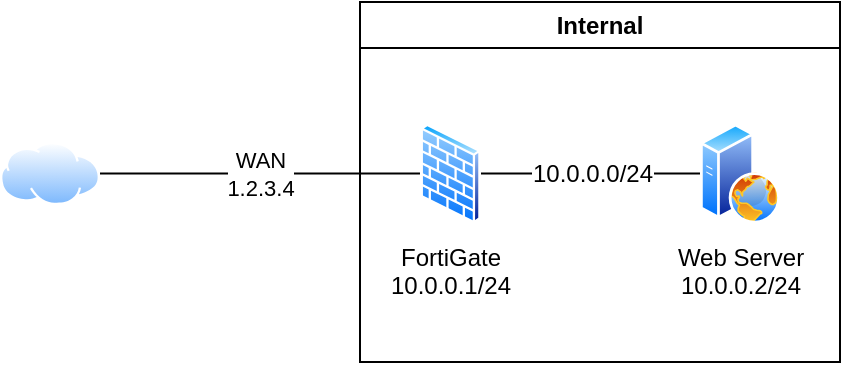 <mxfile version="20.7.4" type="device"><diagram id="NaugX6g7r-kY0SFbwqRu" name="Page-1"><mxGraphModel dx="875" dy="524" grid="1" gridSize="10" guides="1" tooltips="1" connect="1" arrows="1" fold="1" page="1" pageScale="1" pageWidth="827" pageHeight="1169" math="0" shadow="0"><root><mxCell id="0"/><mxCell id="1" parent="0"/><mxCell id="J55kM5FEdj--MC3GQ6Xl-6" value="WAN&lt;br&gt;1.2.3.4" style="edgeStyle=orthogonalEdgeStyle;rounded=0;orthogonalLoop=1;jettySize=auto;html=1;endArrow=none;endFill=0;" edge="1" parent="1" source="J55kM5FEdj--MC3GQ6Xl-1" target="J55kM5FEdj--MC3GQ6Xl-5"><mxGeometry relative="1" as="geometry"/></mxCell><mxCell id="J55kM5FEdj--MC3GQ6Xl-1" value="" style="aspect=fixed;perimeter=ellipsePerimeter;html=1;align=center;shadow=0;dashed=0;spacingTop=3;image;image=img/lib/active_directory/internet_cloud.svg;" vertex="1" parent="1"><mxGeometry x="140" y="150" width="50" height="31.5" as="geometry"/></mxCell><mxCell id="J55kM5FEdj--MC3GQ6Xl-9" value="Internal" style="swimlane;whiteSpace=wrap;html=1;swimlaneLine=1;glass=0;rounded=0;noLabel=0;allowArrows=1;" vertex="1" parent="1"><mxGeometry x="320" y="80" width="240" height="180" as="geometry"/></mxCell><mxCell id="J55kM5FEdj--MC3GQ6Xl-4" value="Web Server&lt;br&gt;10.0.0.2/24" style="aspect=fixed;perimeter=ellipsePerimeter;html=1;align=center;shadow=0;dashed=0;spacingTop=3;image;image=img/lib/active_directory/web_server.svg;" vertex="1" parent="J55kM5FEdj--MC3GQ6Xl-9"><mxGeometry x="170" y="60.75" width="40" height="50" as="geometry"/></mxCell><mxCell id="J55kM5FEdj--MC3GQ6Xl-5" value="FortiGate&lt;br&gt;10.0.0.1/24" style="aspect=fixed;perimeter=ellipsePerimeter;html=1;align=center;shadow=0;dashed=0;spacingTop=3;image;image=img/lib/active_directory/firewall.svg;" vertex="1" parent="J55kM5FEdj--MC3GQ6Xl-9"><mxGeometry x="30" y="60.75" width="30.5" height="50" as="geometry"/></mxCell><mxCell id="J55kM5FEdj--MC3GQ6Xl-7" value="&lt;span style=&quot;font-size: 12px;&quot;&gt;10.0.0.0/24&lt;/span&gt;" style="edgeStyle=orthogonalEdgeStyle;rounded=0;orthogonalLoop=1;jettySize=auto;html=1;endArrow=none;endFill=0;" edge="1" parent="J55kM5FEdj--MC3GQ6Xl-9" source="J55kM5FEdj--MC3GQ6Xl-5" target="J55kM5FEdj--MC3GQ6Xl-4"><mxGeometry relative="1" as="geometry"/></mxCell></root></mxGraphModel></diagram></mxfile>
